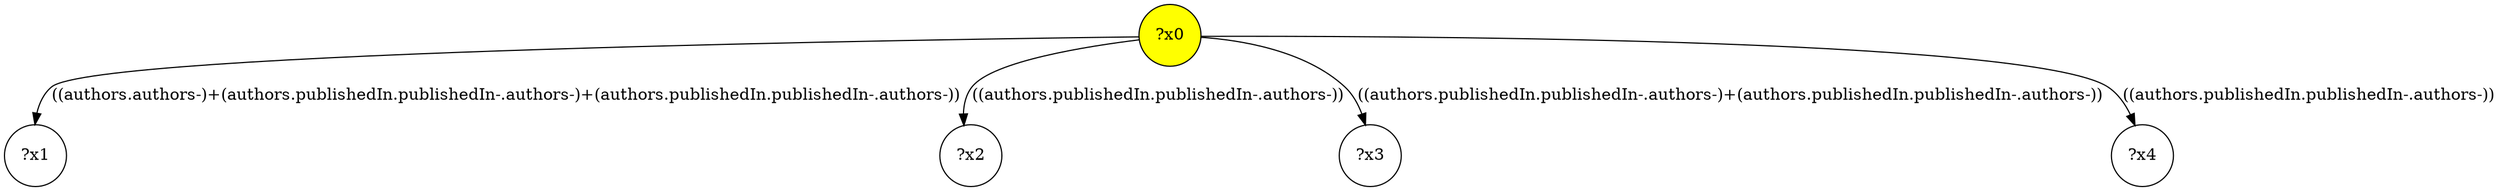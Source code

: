 digraph g {
	x0 [fillcolor="yellow", style="filled," shape=circle, label="?x0"];
	x1 [shape=circle, label="?x1"];
	x0 -> x1 [label="((authors.authors-)+(authors.publishedIn.publishedIn-.authors-)+(authors.publishedIn.publishedIn-.authors-))"];
	x2 [shape=circle, label="?x2"];
	x0 -> x2 [label="((authors.publishedIn.publishedIn-.authors-))"];
	x3 [shape=circle, label="?x3"];
	x0 -> x3 [label="((authors.publishedIn.publishedIn-.authors-)+(authors.publishedIn.publishedIn-.authors-))"];
	x4 [shape=circle, label="?x4"];
	x0 -> x4 [label="((authors.publishedIn.publishedIn-.authors-))"];
}
